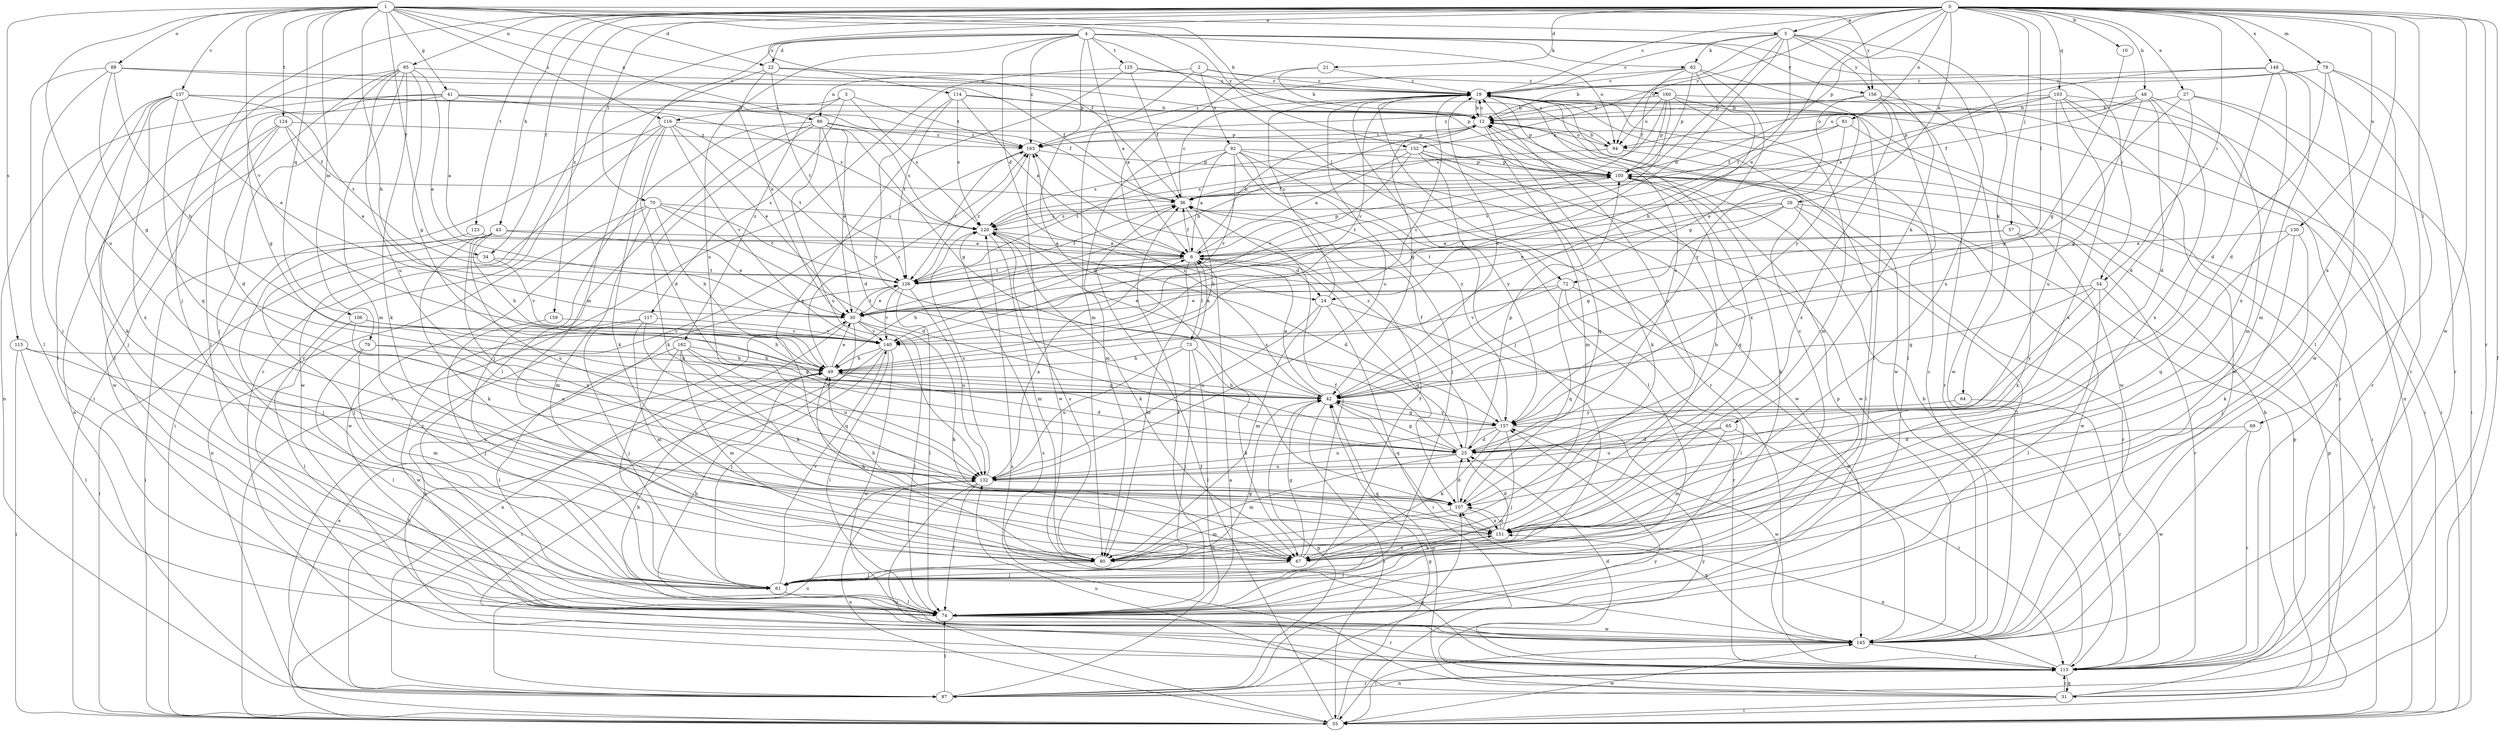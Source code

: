 strict digraph  {
0;
1;
2;
3;
4;
5;
6;
10;
12;
19;
21;
22;
24;
25;
26;
27;
30;
31;
34;
36;
41;
42;
43;
48;
49;
54;
55;
57;
61;
62;
64;
65;
67;
69;
70;
72;
73;
74;
78;
79;
80;
81;
85;
86;
87;
88;
92;
94;
100;
103;
106;
107;
113;
114;
115;
116;
117;
120;
123;
124;
125;
126;
130;
132;
137;
140;
145;
148;
151;
152;
156;
157;
159;
160;
162;
163;
0 -> 5  [label=a];
0 -> 10  [label=b];
0 -> 19  [label=c];
0 -> 21  [label=d];
0 -> 26  [label=e];
0 -> 27  [label=e];
0 -> 30  [label=e];
0 -> 31  [label=f];
0 -> 34  [label=f];
0 -> 43  [label=h];
0 -> 48  [label=h];
0 -> 54  [label=i];
0 -> 57  [label=j];
0 -> 61  [label=j];
0 -> 69  [label=l];
0 -> 70  [label=l];
0 -> 72  [label=l];
0 -> 78  [label=m];
0 -> 81  [label=n];
0 -> 85  [label=n];
0 -> 100  [label=p];
0 -> 103  [label=q];
0 -> 113  [label=r];
0 -> 114  [label=s];
0 -> 123  [label=t];
0 -> 130  [label=u];
0 -> 145  [label=w];
0 -> 148  [label=x];
0 -> 151  [label=x];
0 -> 152  [label=y];
0 -> 159  [label=z];
1 -> 5  [label=a];
1 -> 12  [label=b];
1 -> 22  [label=d];
1 -> 34  [label=f];
1 -> 36  [label=f];
1 -> 41  [label=g];
1 -> 49  [label=h];
1 -> 79  [label=m];
1 -> 86  [label=n];
1 -> 88  [label=o];
1 -> 106  [label=q];
1 -> 115  [label=s];
1 -> 116  [label=s];
1 -> 124  [label=t];
1 -> 132  [label=u];
1 -> 137  [label=v];
1 -> 140  [label=v];
1 -> 152  [label=y];
1 -> 156  [label=y];
2 -> 19  [label=c];
2 -> 80  [label=m];
2 -> 86  [label=n];
2 -> 92  [label=o];
2 -> 160  [label=z];
3 -> 116  [label=s];
3 -> 117  [label=s];
3 -> 120  [label=s];
3 -> 162  [label=z];
3 -> 163  [label=z];
4 -> 6  [label=a];
4 -> 22  [label=d];
4 -> 24  [label=d];
4 -> 54  [label=i];
4 -> 62  [label=k];
4 -> 72  [label=l];
4 -> 80  [label=m];
4 -> 94  [label=o];
4 -> 107  [label=q];
4 -> 113  [label=r];
4 -> 125  [label=t];
4 -> 132  [label=u];
4 -> 156  [label=y];
4 -> 163  [label=z];
5 -> 19  [label=c];
5 -> 24  [label=d];
5 -> 62  [label=k];
5 -> 64  [label=k];
5 -> 65  [label=k];
5 -> 94  [label=o];
5 -> 100  [label=p];
5 -> 126  [label=t];
5 -> 151  [label=x];
5 -> 156  [label=y];
6 -> 12  [label=b];
6 -> 24  [label=d];
6 -> 36  [label=f];
6 -> 49  [label=h];
6 -> 73  [label=l];
6 -> 80  [label=m];
6 -> 100  [label=p];
6 -> 107  [label=q];
6 -> 126  [label=t];
10 -> 42  [label=g];
12 -> 19  [label=c];
12 -> 42  [label=g];
12 -> 67  [label=k];
12 -> 80  [label=m];
12 -> 94  [label=o];
12 -> 163  [label=z];
19 -> 12  [label=b];
19 -> 55  [label=i];
19 -> 61  [label=j];
19 -> 100  [label=p];
19 -> 113  [label=r];
19 -> 132  [label=u];
19 -> 140  [label=v];
19 -> 145  [label=w];
19 -> 151  [label=x];
21 -> 6  [label=a];
21 -> 12  [label=b];
21 -> 19  [label=c];
22 -> 19  [label=c];
22 -> 30  [label=e];
22 -> 100  [label=p];
22 -> 113  [label=r];
22 -> 126  [label=t];
24 -> 19  [label=c];
24 -> 55  [label=i];
24 -> 80  [label=m];
24 -> 113  [label=r];
24 -> 132  [label=u];
25 -> 19  [label=c];
25 -> 42  [label=g];
25 -> 80  [label=m];
25 -> 100  [label=p];
25 -> 120  [label=s];
25 -> 132  [label=u];
25 -> 163  [label=z];
26 -> 30  [label=e];
26 -> 42  [label=g];
26 -> 74  [label=l];
26 -> 113  [label=r];
26 -> 120  [label=s];
26 -> 126  [label=t];
26 -> 145  [label=w];
27 -> 12  [label=b];
27 -> 25  [label=d];
27 -> 42  [label=g];
27 -> 55  [label=i];
27 -> 113  [label=r];
30 -> 12  [label=b];
30 -> 67  [label=k];
30 -> 74  [label=l];
30 -> 87  [label=n];
30 -> 113  [label=r];
30 -> 126  [label=t];
30 -> 140  [label=v];
31 -> 12  [label=b];
31 -> 19  [label=c];
31 -> 42  [label=g];
31 -> 55  [label=i];
31 -> 100  [label=p];
31 -> 113  [label=r];
31 -> 120  [label=s];
31 -> 132  [label=u];
31 -> 157  [label=y];
34 -> 55  [label=i];
34 -> 126  [label=t];
34 -> 140  [label=v];
36 -> 19  [label=c];
36 -> 49  [label=h];
36 -> 120  [label=s];
41 -> 6  [label=a];
41 -> 12  [label=b];
41 -> 42  [label=g];
41 -> 74  [label=l];
41 -> 87  [label=n];
41 -> 100  [label=p];
41 -> 120  [label=s];
42 -> 6  [label=a];
42 -> 19  [label=c];
42 -> 49  [label=h];
42 -> 55  [label=i];
42 -> 107  [label=q];
42 -> 157  [label=y];
42 -> 163  [label=z];
43 -> 6  [label=a];
43 -> 30  [label=e];
43 -> 49  [label=h];
43 -> 55  [label=i];
43 -> 61  [label=j];
43 -> 67  [label=k];
43 -> 132  [label=u];
43 -> 151  [label=x];
48 -> 12  [label=b];
48 -> 25  [label=d];
48 -> 36  [label=f];
48 -> 42  [label=g];
48 -> 80  [label=m];
48 -> 94  [label=o];
48 -> 151  [label=x];
49 -> 19  [label=c];
49 -> 25  [label=d];
49 -> 30  [label=e];
49 -> 42  [label=g];
49 -> 163  [label=z];
54 -> 30  [label=e];
54 -> 42  [label=g];
54 -> 55  [label=i];
54 -> 74  [label=l];
54 -> 157  [label=y];
55 -> 30  [label=e];
55 -> 36  [label=f];
55 -> 42  [label=g];
55 -> 100  [label=p];
55 -> 132  [label=u];
55 -> 145  [label=w];
57 -> 6  [label=a];
57 -> 113  [label=r];
57 -> 126  [label=t];
57 -> 151  [label=x];
61 -> 36  [label=f];
61 -> 42  [label=g];
61 -> 74  [label=l];
61 -> 140  [label=v];
62 -> 19  [label=c];
62 -> 36  [label=f];
62 -> 42  [label=g];
62 -> 49  [label=h];
62 -> 100  [label=p];
62 -> 157  [label=y];
62 -> 163  [label=z];
64 -> 113  [label=r];
64 -> 157  [label=y];
65 -> 25  [label=d];
65 -> 80  [label=m];
65 -> 113  [label=r];
65 -> 132  [label=u];
67 -> 12  [label=b];
67 -> 19  [label=c];
67 -> 36  [label=f];
67 -> 42  [label=g];
67 -> 61  [label=j];
67 -> 151  [label=x];
69 -> 25  [label=d];
69 -> 113  [label=r];
69 -> 145  [label=w];
70 -> 25  [label=d];
70 -> 49  [label=h];
70 -> 80  [label=m];
70 -> 87  [label=n];
70 -> 120  [label=s];
70 -> 126  [label=t];
70 -> 145  [label=w];
72 -> 30  [label=e];
72 -> 74  [label=l];
72 -> 107  [label=q];
72 -> 140  [label=v];
72 -> 145  [label=w];
73 -> 6  [label=a];
73 -> 49  [label=h];
73 -> 61  [label=j];
73 -> 67  [label=k];
73 -> 74  [label=l];
73 -> 132  [label=u];
74 -> 36  [label=f];
74 -> 49  [label=h];
74 -> 100  [label=p];
74 -> 113  [label=r];
74 -> 145  [label=w];
78 -> 12  [label=b];
78 -> 19  [label=c];
78 -> 25  [label=d];
78 -> 74  [label=l];
78 -> 113  [label=r];
78 -> 145  [label=w];
79 -> 49  [label=h];
79 -> 74  [label=l];
79 -> 80  [label=m];
79 -> 157  [label=y];
80 -> 49  [label=h];
80 -> 61  [label=j];
80 -> 120  [label=s];
81 -> 30  [label=e];
81 -> 36  [label=f];
81 -> 145  [label=w];
81 -> 163  [label=z];
85 -> 19  [label=c];
85 -> 30  [label=e];
85 -> 42  [label=g];
85 -> 55  [label=i];
85 -> 61  [label=j];
85 -> 67  [label=k];
85 -> 74  [label=l];
85 -> 80  [label=m];
85 -> 132  [label=u];
86 -> 25  [label=d];
86 -> 30  [label=e];
86 -> 42  [label=g];
86 -> 61  [label=j];
86 -> 67  [label=k];
86 -> 74  [label=l];
86 -> 120  [label=s];
86 -> 132  [label=u];
86 -> 163  [label=z];
87 -> 6  [label=a];
87 -> 42  [label=g];
87 -> 74  [label=l];
87 -> 107  [label=q];
87 -> 113  [label=r];
87 -> 132  [label=u];
87 -> 157  [label=y];
87 -> 163  [label=z];
88 -> 19  [label=c];
88 -> 36  [label=f];
88 -> 42  [label=g];
88 -> 49  [label=h];
88 -> 61  [label=j];
88 -> 74  [label=l];
92 -> 6  [label=a];
92 -> 61  [label=j];
92 -> 74  [label=l];
92 -> 80  [label=m];
92 -> 100  [label=p];
92 -> 126  [label=t];
92 -> 140  [label=v];
92 -> 145  [label=w];
92 -> 157  [label=y];
94 -> 12  [label=b];
94 -> 55  [label=i];
94 -> 120  [label=s];
100 -> 36  [label=f];
100 -> 67  [label=k];
100 -> 74  [label=l];
100 -> 107  [label=q];
100 -> 126  [label=t];
103 -> 12  [label=b];
103 -> 87  [label=n];
103 -> 94  [label=o];
103 -> 100  [label=p];
103 -> 113  [label=r];
103 -> 132  [label=u];
103 -> 145  [label=w];
103 -> 151  [label=x];
106 -> 49  [label=h];
106 -> 74  [label=l];
106 -> 132  [label=u];
106 -> 140  [label=v];
107 -> 19  [label=c];
107 -> 25  [label=d];
107 -> 80  [label=m];
107 -> 151  [label=x];
113 -> 12  [label=b];
113 -> 25  [label=d];
113 -> 49  [label=h];
113 -> 87  [label=n];
113 -> 120  [label=s];
113 -> 151  [label=x];
113 -> 31  [label=q];
114 -> 6  [label=a];
114 -> 12  [label=b];
114 -> 100  [label=p];
114 -> 120  [label=s];
114 -> 126  [label=t];
114 -> 157  [label=y];
115 -> 49  [label=h];
115 -> 55  [label=i];
115 -> 74  [label=l];
115 -> 151  [label=x];
116 -> 25  [label=d];
116 -> 30  [label=e];
116 -> 55  [label=i];
116 -> 67  [label=k];
116 -> 126  [label=t];
116 -> 140  [label=v];
116 -> 145  [label=w];
116 -> 163  [label=z];
117 -> 61  [label=j];
117 -> 67  [label=k];
117 -> 80  [label=m];
117 -> 140  [label=v];
117 -> 145  [label=w];
120 -> 6  [label=a];
120 -> 25  [label=d];
120 -> 67  [label=k];
120 -> 80  [label=m];
123 -> 6  [label=a];
123 -> 61  [label=j];
124 -> 25  [label=d];
124 -> 30  [label=e];
124 -> 36  [label=f];
124 -> 87  [label=n];
124 -> 145  [label=w];
124 -> 163  [label=z];
125 -> 19  [label=c];
125 -> 36  [label=f];
125 -> 55  [label=i];
125 -> 94  [label=o];
125 -> 151  [label=x];
126 -> 30  [label=e];
126 -> 36  [label=f];
126 -> 74  [label=l];
126 -> 87  [label=n];
126 -> 132  [label=u];
126 -> 140  [label=v];
126 -> 163  [label=z];
130 -> 6  [label=a];
130 -> 61  [label=j];
130 -> 67  [label=k];
130 -> 107  [label=q];
132 -> 6  [label=a];
132 -> 55  [label=i];
132 -> 74  [label=l];
132 -> 107  [label=q];
132 -> 120  [label=s];
137 -> 12  [label=b];
137 -> 30  [label=e];
137 -> 36  [label=f];
137 -> 61  [label=j];
137 -> 67  [label=k];
137 -> 74  [label=l];
137 -> 107  [label=q];
137 -> 126  [label=t];
137 -> 151  [label=x];
140 -> 49  [label=h];
140 -> 55  [label=i];
140 -> 61  [label=j];
140 -> 74  [label=l];
140 -> 145  [label=w];
145 -> 19  [label=c];
145 -> 49  [label=h];
145 -> 55  [label=i];
145 -> 107  [label=q];
145 -> 113  [label=r];
148 -> 6  [label=a];
148 -> 19  [label=c];
148 -> 25  [label=d];
148 -> 80  [label=m];
148 -> 113  [label=r];
148 -> 151  [label=x];
151 -> 25  [label=d];
151 -> 49  [label=h];
151 -> 67  [label=k];
151 -> 74  [label=l];
151 -> 80  [label=m];
151 -> 107  [label=q];
152 -> 6  [label=a];
152 -> 100  [label=p];
152 -> 107  [label=q];
152 -> 120  [label=s];
152 -> 140  [label=v];
152 -> 145  [label=w];
152 -> 157  [label=y];
156 -> 12  [label=b];
156 -> 74  [label=l];
156 -> 113  [label=r];
156 -> 145  [label=w];
156 -> 151  [label=x];
156 -> 157  [label=y];
156 -> 163  [label=z];
157 -> 25  [label=d];
157 -> 36  [label=f];
157 -> 42  [label=g];
157 -> 61  [label=j];
157 -> 67  [label=k];
157 -> 132  [label=u];
157 -> 145  [label=w];
159 -> 61  [label=j];
159 -> 140  [label=v];
160 -> 12  [label=b];
160 -> 55  [label=i];
160 -> 74  [label=l];
160 -> 80  [label=m];
160 -> 94  [label=o];
160 -> 100  [label=p];
160 -> 120  [label=s];
160 -> 140  [label=v];
162 -> 42  [label=g];
162 -> 49  [label=h];
162 -> 61  [label=j];
162 -> 74  [label=l];
162 -> 80  [label=m];
162 -> 107  [label=q];
162 -> 132  [label=u];
163 -> 100  [label=p];
163 -> 126  [label=t];
163 -> 145  [label=w];
}
